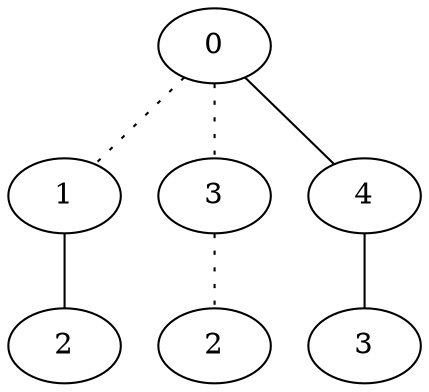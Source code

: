 graph {
a0[label=0];
a1[label=1];
a2[label=2];
a3[label=3];
a4[label=2];
a5[label=4];
a6[label=3];
a0 -- a1 [style=dotted];
a0 -- a3 [style=dotted];
a0 -- a5;
a1 -- a2;
a3 -- a4 [style=dotted];
a5 -- a6;
}

